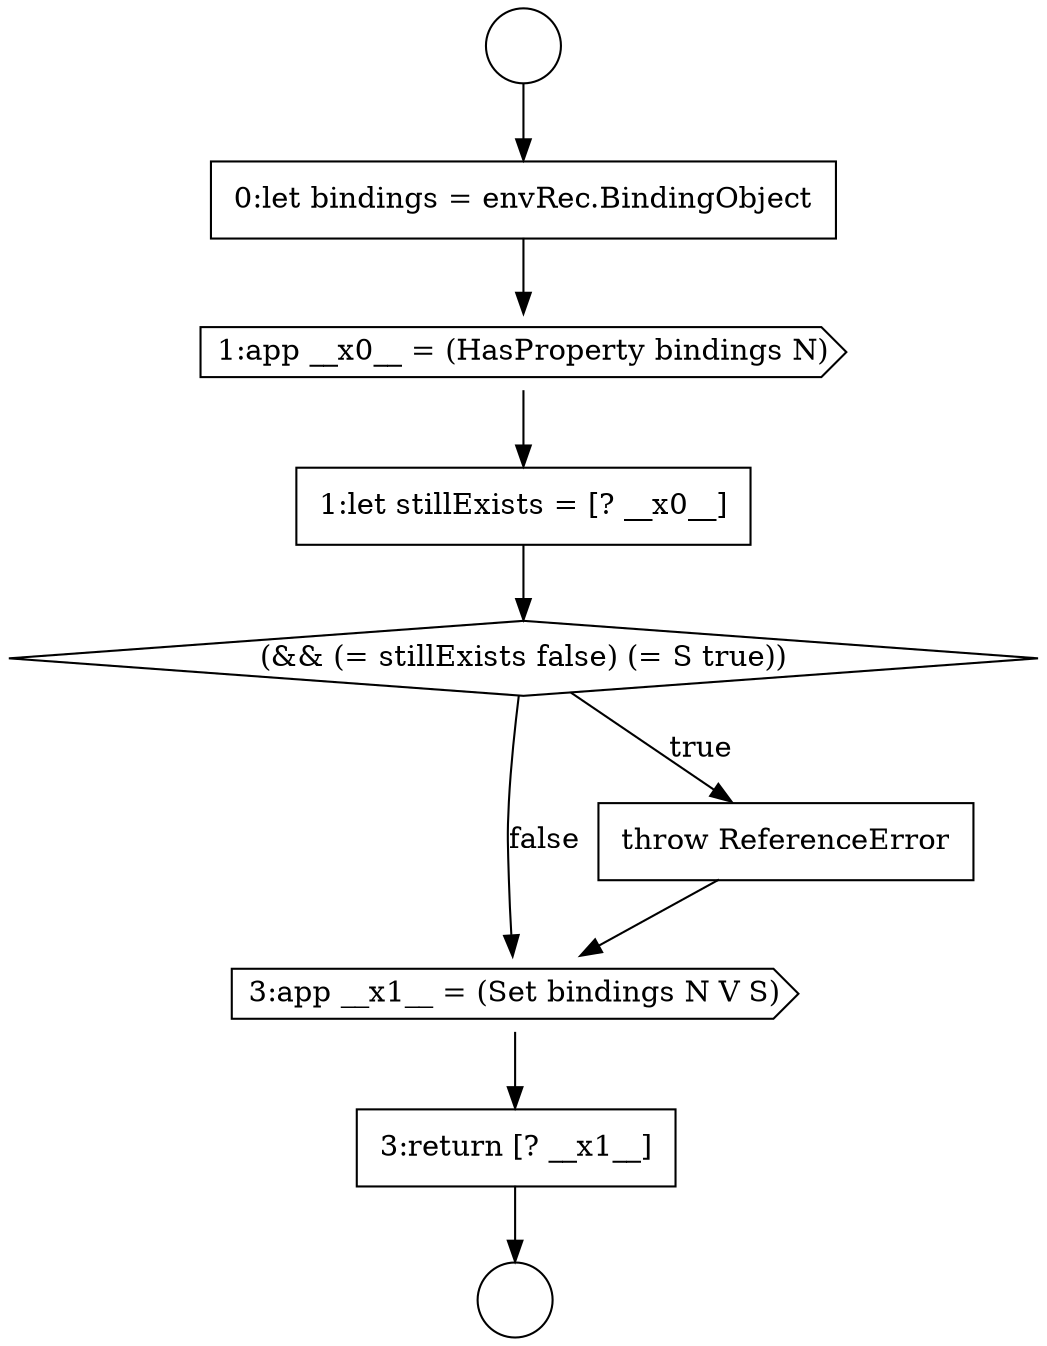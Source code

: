 digraph {
  node1591 [shape=none, margin=0, label=<<font color="black">
    <table border="0" cellborder="1" cellspacing="0" cellpadding="10">
      <tr><td align="left">1:let stillExists = [? __x0__]</td></tr>
    </table>
  </font>> color="black" fillcolor="white" style=filled]
  node1588 [shape=circle label=" " color="black" fillcolor="white" style=filled]
  node1595 [shape=none, margin=0, label=<<font color="black">
    <table border="0" cellborder="1" cellspacing="0" cellpadding="10">
      <tr><td align="left">3:return [? __x1__]</td></tr>
    </table>
  </font>> color="black" fillcolor="white" style=filled]
  node1589 [shape=none, margin=0, label=<<font color="black">
    <table border="0" cellborder="1" cellspacing="0" cellpadding="10">
      <tr><td align="left">0:let bindings = envRec.BindingObject</td></tr>
    </table>
  </font>> color="black" fillcolor="white" style=filled]
  node1594 [shape=cds, label=<<font color="black">3:app __x1__ = (Set bindings N V S)</font>> color="black" fillcolor="white" style=filled]
  node1590 [shape=cds, label=<<font color="black">1:app __x0__ = (HasProperty bindings N)</font>> color="black" fillcolor="white" style=filled]
  node1593 [shape=none, margin=0, label=<<font color="black">
    <table border="0" cellborder="1" cellspacing="0" cellpadding="10">
      <tr><td align="left">throw ReferenceError</td></tr>
    </table>
  </font>> color="black" fillcolor="white" style=filled]
  node1592 [shape=diamond, label=<<font color="black">(&amp;&amp; (= stillExists false) (= S true))</font>> color="black" fillcolor="white" style=filled]
  node1587 [shape=circle label=" " color="black" fillcolor="white" style=filled]
  node1592 -> node1593 [label=<<font color="black">true</font>> color="black"]
  node1592 -> node1594 [label=<<font color="black">false</font>> color="black"]
  node1594 -> node1595 [ color="black"]
  node1593 -> node1594 [ color="black"]
  node1591 -> node1592 [ color="black"]
  node1595 -> node1588 [ color="black"]
  node1590 -> node1591 [ color="black"]
  node1589 -> node1590 [ color="black"]
  node1587 -> node1589 [ color="black"]
}
